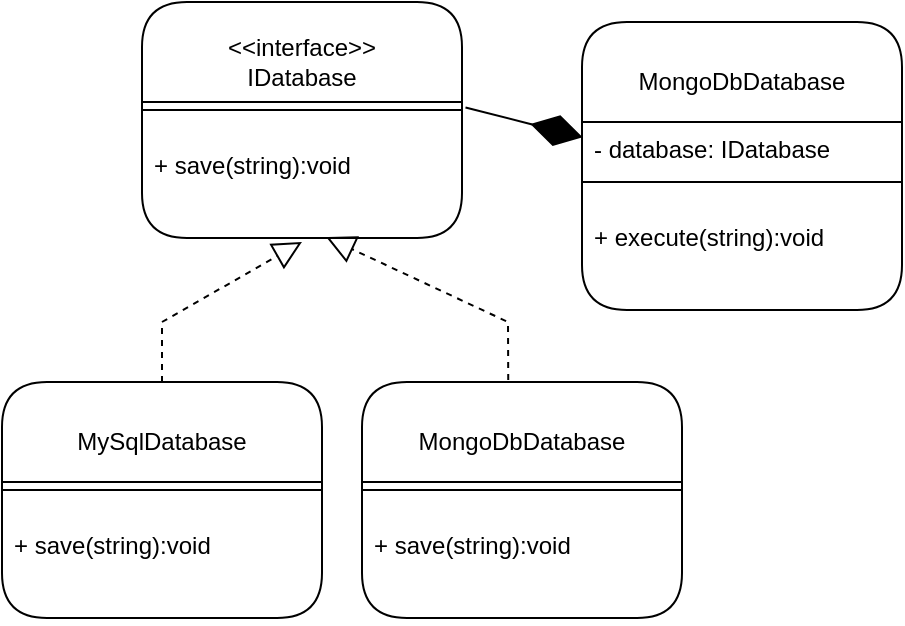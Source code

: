 <mxfile version="24.7.5">
  <diagram name="Page-1" id="TT2oRCWxLuhn8VT34NKW">
    <mxGraphModel dx="1395" dy="738" grid="1" gridSize="10" guides="1" tooltips="1" connect="1" arrows="1" fold="1" page="1" pageScale="1" pageWidth="850" pageHeight="1100" math="0" shadow="0">
      <root>
        <mxCell id="0" />
        <mxCell id="1" parent="0" />
        <mxCell id="V7SZytDOUGowybL7SyMi-1" value="&amp;lt;&amp;lt;interface&amp;gt;&amp;gt;&lt;div&gt;IDatabase&lt;/div&gt;" style="swimlane;fontStyle=0;childLayout=stackLayout;horizontal=1;startSize=50;fillColor=none;horizontalStack=0;resizeParent=1;resizeParentMax=0;resizeLast=0;collapsible=1;marginBottom=0;whiteSpace=wrap;html=1;rounded=1;perimeterSpacing=0;swimlaneLine=1;shadow=0;spacingTop=10;" vertex="1" parent="1">
          <mxGeometry x="270" y="130" width="160" height="118" as="geometry" />
        </mxCell>
        <mxCell id="V7SZytDOUGowybL7SyMi-6" value="" style="line;strokeWidth=1;fillColor=none;align=left;verticalAlign=middle;spacingTop=-1;spacingLeft=3;spacingRight=3;rotatable=0;labelPosition=right;points=[];portConstraint=eastwest;strokeColor=inherit;rounded=1;shadow=0;fontFamily=Helvetica;fontSize=12;fontColor=default;fontStyle=0;" vertex="1" parent="V7SZytDOUGowybL7SyMi-1">
          <mxGeometry y="50" width="160" height="8" as="geometry" />
        </mxCell>
        <mxCell id="V7SZytDOUGowybL7SyMi-2" value="+ save(string):void" style="text;strokeColor=none;fillColor=none;align=left;verticalAlign=top;spacingLeft=4;spacingRight=4;overflow=hidden;rotatable=0;points=[[0,0.5],[1,0.5]];portConstraint=eastwest;whiteSpace=wrap;html=1;glass=1;rounded=1;perimeterSpacing=0;sketch=1;curveFitting=1;jiggle=2;swimlaneLine=1;shadow=0;spacingTop=10;" vertex="1" parent="V7SZytDOUGowybL7SyMi-1">
          <mxGeometry y="58" width="160" height="60" as="geometry" />
        </mxCell>
        <mxCell id="V7SZytDOUGowybL7SyMi-7" value="MySqlDatabase" style="swimlane;fontStyle=0;childLayout=stackLayout;horizontal=1;startSize=50;fillColor=none;horizontalStack=0;resizeParent=1;resizeParentMax=0;resizeLast=0;collapsible=1;marginBottom=0;whiteSpace=wrap;html=1;rounded=1;perimeterSpacing=0;swimlaneLine=1;shadow=0;spacingTop=10;" vertex="1" parent="1">
          <mxGeometry x="200" y="320" width="160" height="118" as="geometry" />
        </mxCell>
        <mxCell id="V7SZytDOUGowybL7SyMi-13" value="" style="endArrow=block;dashed=1;endFill=0;endSize=12;html=1;rounded=0;fontFamily=Helvetica;fontSize=12;fontColor=default;fontStyle=0;entryX=0.5;entryY=1.033;entryDx=0;entryDy=0;entryPerimeter=0;" edge="1" parent="V7SZytDOUGowybL7SyMi-7" target="V7SZytDOUGowybL7SyMi-2">
          <mxGeometry width="160" relative="1" as="geometry">
            <mxPoint x="80" as="sourcePoint" />
            <mxPoint x="240" as="targetPoint" />
            <Array as="points">
              <mxPoint x="80" y="-30" />
            </Array>
          </mxGeometry>
        </mxCell>
        <mxCell id="V7SZytDOUGowybL7SyMi-8" value="" style="line;strokeWidth=1;fillColor=none;align=left;verticalAlign=middle;spacingTop=-1;spacingLeft=3;spacingRight=3;rotatable=0;labelPosition=right;points=[];portConstraint=eastwest;strokeColor=inherit;rounded=1;shadow=0;fontFamily=Helvetica;fontSize=12;fontColor=default;fontStyle=0;" vertex="1" parent="V7SZytDOUGowybL7SyMi-7">
          <mxGeometry y="50" width="160" height="8" as="geometry" />
        </mxCell>
        <mxCell id="V7SZytDOUGowybL7SyMi-9" value="+ save(string):void" style="text;strokeColor=none;fillColor=none;align=left;verticalAlign=top;spacingLeft=4;spacingRight=4;overflow=hidden;rotatable=0;points=[[0,0.5],[1,0.5]];portConstraint=eastwest;whiteSpace=wrap;html=1;glass=1;rounded=1;perimeterSpacing=0;sketch=1;curveFitting=1;jiggle=2;swimlaneLine=1;shadow=0;spacingTop=10;" vertex="1" parent="V7SZytDOUGowybL7SyMi-7">
          <mxGeometry y="58" width="160" height="60" as="geometry" />
        </mxCell>
        <mxCell id="V7SZytDOUGowybL7SyMi-10" value="MongoDbDatabase" style="swimlane;fontStyle=0;childLayout=stackLayout;horizontal=1;startSize=50;fillColor=none;horizontalStack=0;resizeParent=1;resizeParentMax=0;resizeLast=0;collapsible=1;marginBottom=0;whiteSpace=wrap;html=1;rounded=1;perimeterSpacing=0;swimlaneLine=1;shadow=0;spacingTop=10;" vertex="1" parent="1">
          <mxGeometry x="380" y="320" width="160" height="118" as="geometry" />
        </mxCell>
        <mxCell id="V7SZytDOUGowybL7SyMi-11" value="" style="line;strokeWidth=1;fillColor=none;align=left;verticalAlign=middle;spacingTop=-1;spacingLeft=3;spacingRight=3;rotatable=0;labelPosition=right;points=[];portConstraint=eastwest;strokeColor=inherit;rounded=1;shadow=0;fontFamily=Helvetica;fontSize=12;fontColor=default;fontStyle=0;" vertex="1" parent="V7SZytDOUGowybL7SyMi-10">
          <mxGeometry y="50" width="160" height="8" as="geometry" />
        </mxCell>
        <mxCell id="V7SZytDOUGowybL7SyMi-12" value="+ save(string):void" style="text;strokeColor=none;fillColor=none;align=left;verticalAlign=top;spacingLeft=4;spacingRight=4;overflow=hidden;rotatable=0;points=[[0,0.5],[1,0.5]];portConstraint=eastwest;whiteSpace=wrap;html=1;glass=1;rounded=1;perimeterSpacing=0;sketch=1;curveFitting=1;jiggle=2;swimlaneLine=1;shadow=0;spacingTop=10;" vertex="1" parent="V7SZytDOUGowybL7SyMi-10">
          <mxGeometry y="58" width="160" height="60" as="geometry" />
        </mxCell>
        <mxCell id="V7SZytDOUGowybL7SyMi-14" value="" style="endArrow=block;dashed=1;endFill=0;endSize=12;html=1;rounded=0;fontFamily=Helvetica;fontSize=12;fontColor=default;fontStyle=0;entryX=0.576;entryY=0.993;entryDx=0;entryDy=0;entryPerimeter=0;exitX=0.457;exitY=-0.009;exitDx=0;exitDy=0;exitPerimeter=0;" edge="1" parent="1" source="V7SZytDOUGowybL7SyMi-10" target="V7SZytDOUGowybL7SyMi-2">
          <mxGeometry width="160" relative="1" as="geometry">
            <mxPoint x="350" y="310" as="sourcePoint" />
            <mxPoint x="510" y="310" as="targetPoint" />
            <Array as="points">
              <mxPoint x="453" y="290" />
            </Array>
          </mxGeometry>
        </mxCell>
        <mxCell id="V7SZytDOUGowybL7SyMi-15" value="MongoDbDatabase" style="swimlane;fontStyle=0;childLayout=stackLayout;horizontal=1;startSize=50;fillColor=none;horizontalStack=0;resizeParent=1;resizeParentMax=0;resizeLast=0;collapsible=1;marginBottom=0;whiteSpace=wrap;html=1;rounded=1;perimeterSpacing=0;swimlaneLine=1;shadow=0;spacingTop=10;" vertex="1" parent="1">
          <mxGeometry x="490" y="140" width="160" height="144" as="geometry" />
        </mxCell>
        <mxCell id="V7SZytDOUGowybL7SyMi-19" value="- database: IDatabase" style="text;strokeColor=none;fillColor=none;align=left;verticalAlign=top;spacingLeft=4;spacingRight=4;overflow=hidden;rotatable=0;points=[[0,0.5],[1,0.5]];portConstraint=eastwest;whiteSpace=wrap;html=1;fontFamily=Helvetica;fontSize=12;fontColor=default;fontStyle=0;" vertex="1" parent="V7SZytDOUGowybL7SyMi-15">
          <mxGeometry y="50" width="160" height="26" as="geometry" />
        </mxCell>
        <mxCell id="V7SZytDOUGowybL7SyMi-16" value="" style="line;strokeWidth=1;fillColor=none;align=left;verticalAlign=middle;spacingTop=-1;spacingLeft=3;spacingRight=3;rotatable=0;labelPosition=right;points=[];portConstraint=eastwest;strokeColor=inherit;rounded=1;shadow=0;fontFamily=Helvetica;fontSize=12;fontColor=default;fontStyle=0;" vertex="1" parent="V7SZytDOUGowybL7SyMi-15">
          <mxGeometry y="76" width="160" height="8" as="geometry" />
        </mxCell>
        <mxCell id="V7SZytDOUGowybL7SyMi-17" value="+ execute(string):void" style="text;strokeColor=none;fillColor=none;align=left;verticalAlign=top;spacingLeft=4;spacingRight=4;overflow=hidden;rotatable=0;points=[[0,0.5],[1,0.5]];portConstraint=eastwest;whiteSpace=wrap;html=1;glass=1;rounded=1;perimeterSpacing=0;sketch=1;curveFitting=1;jiggle=2;swimlaneLine=1;shadow=0;spacingTop=10;" vertex="1" parent="V7SZytDOUGowybL7SyMi-15">
          <mxGeometry y="84" width="160" height="60" as="geometry" />
        </mxCell>
        <mxCell id="V7SZytDOUGowybL7SyMi-18" value="" style="endArrow=diamondThin;endFill=1;endSize=24;html=1;rounded=0;fontFamily=Helvetica;fontSize=12;fontColor=default;fontStyle=0;exitX=1.011;exitY=0.447;exitDx=0;exitDy=0;exitPerimeter=0;entryX=0.002;entryY=0.4;entryDx=0;entryDy=0;entryPerimeter=0;" edge="1" parent="1" source="V7SZytDOUGowybL7SyMi-1" target="V7SZytDOUGowybL7SyMi-15">
          <mxGeometry width="160" relative="1" as="geometry">
            <mxPoint x="440" y="200" as="sourcePoint" />
            <mxPoint x="590" y="200" as="targetPoint" />
          </mxGeometry>
        </mxCell>
      </root>
    </mxGraphModel>
  </diagram>
</mxfile>
